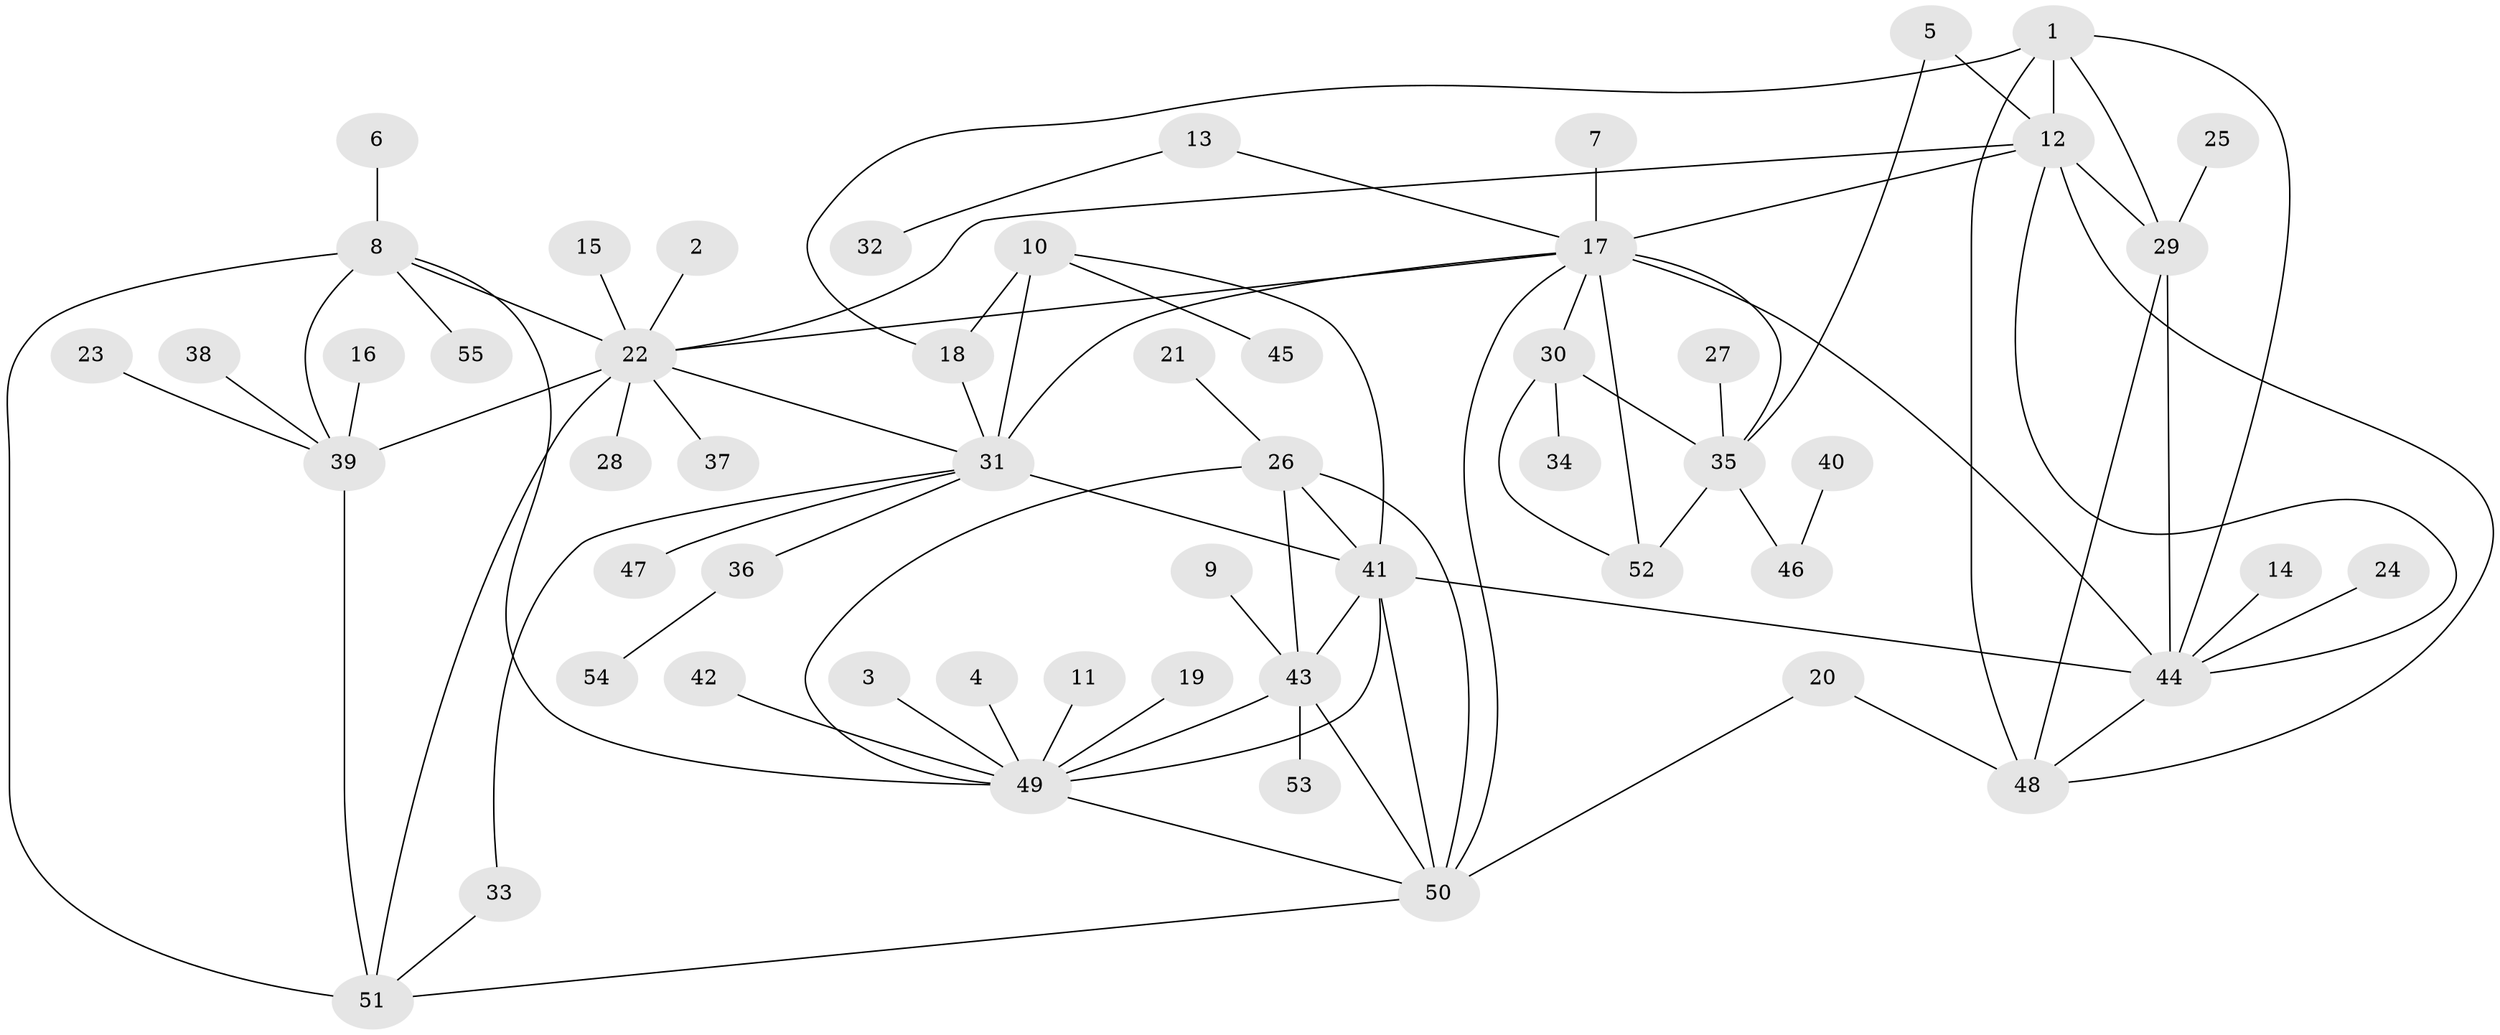 // original degree distribution, {7: 0.06363636363636363, 6: 0.02727272727272727, 8: 0.045454545454545456, 9: 0.02727272727272727, 12: 0.00909090909090909, 5: 0.02727272727272727, 10: 0.01818181818181818, 13: 0.00909090909090909, 1: 0.6, 2: 0.15454545454545454, 4: 0.01818181818181818}
// Generated by graph-tools (version 1.1) at 2025/02/03/09/25 03:02:39]
// undirected, 55 vertices, 85 edges
graph export_dot {
graph [start="1"]
  node [color=gray90,style=filled];
  1;
  2;
  3;
  4;
  5;
  6;
  7;
  8;
  9;
  10;
  11;
  12;
  13;
  14;
  15;
  16;
  17;
  18;
  19;
  20;
  21;
  22;
  23;
  24;
  25;
  26;
  27;
  28;
  29;
  30;
  31;
  32;
  33;
  34;
  35;
  36;
  37;
  38;
  39;
  40;
  41;
  42;
  43;
  44;
  45;
  46;
  47;
  48;
  49;
  50;
  51;
  52;
  53;
  54;
  55;
  1 -- 12 [weight=1.0];
  1 -- 18 [weight=1.0];
  1 -- 29 [weight=1.0];
  1 -- 44 [weight=1.0];
  1 -- 48 [weight=1.0];
  2 -- 22 [weight=1.0];
  3 -- 49 [weight=1.0];
  4 -- 49 [weight=1.0];
  5 -- 12 [weight=1.0];
  5 -- 35 [weight=1.0];
  6 -- 8 [weight=1.0];
  7 -- 17 [weight=1.0];
  8 -- 22 [weight=1.0];
  8 -- 39 [weight=2.0];
  8 -- 49 [weight=1.0];
  8 -- 51 [weight=1.0];
  8 -- 55 [weight=1.0];
  9 -- 43 [weight=1.0];
  10 -- 18 [weight=2.0];
  10 -- 31 [weight=4.0];
  10 -- 41 [weight=1.0];
  10 -- 45 [weight=1.0];
  11 -- 49 [weight=1.0];
  12 -- 17 [weight=1.0];
  12 -- 22 [weight=1.0];
  12 -- 29 [weight=1.0];
  12 -- 44 [weight=1.0];
  12 -- 48 [weight=1.0];
  13 -- 17 [weight=1.0];
  13 -- 32 [weight=1.0];
  14 -- 44 [weight=1.0];
  15 -- 22 [weight=1.0];
  16 -- 39 [weight=1.0];
  17 -- 22 [weight=1.0];
  17 -- 30 [weight=2.0];
  17 -- 31 [weight=1.0];
  17 -- 35 [weight=2.0];
  17 -- 44 [weight=1.0];
  17 -- 50 [weight=1.0];
  17 -- 52 [weight=2.0];
  18 -- 31 [weight=2.0];
  19 -- 49 [weight=1.0];
  20 -- 48 [weight=1.0];
  20 -- 50 [weight=1.0];
  21 -- 26 [weight=1.0];
  22 -- 28 [weight=1.0];
  22 -- 31 [weight=1.0];
  22 -- 37 [weight=1.0];
  22 -- 39 [weight=2.0];
  22 -- 51 [weight=1.0];
  23 -- 39 [weight=1.0];
  24 -- 44 [weight=1.0];
  25 -- 29 [weight=1.0];
  26 -- 41 [weight=1.0];
  26 -- 43 [weight=1.0];
  26 -- 49 [weight=1.0];
  26 -- 50 [weight=1.0];
  27 -- 35 [weight=1.0];
  29 -- 44 [weight=1.0];
  29 -- 48 [weight=1.0];
  30 -- 34 [weight=1.0];
  30 -- 35 [weight=1.0];
  30 -- 52 [weight=1.0];
  31 -- 33 [weight=1.0];
  31 -- 36 [weight=1.0];
  31 -- 41 [weight=1.0];
  31 -- 47 [weight=1.0];
  33 -- 51 [weight=1.0];
  35 -- 46 [weight=1.0];
  35 -- 52 [weight=1.0];
  36 -- 54 [weight=1.0];
  38 -- 39 [weight=1.0];
  39 -- 51 [weight=2.0];
  40 -- 46 [weight=1.0];
  41 -- 43 [weight=1.0];
  41 -- 44 [weight=1.0];
  41 -- 49 [weight=1.0];
  41 -- 50 [weight=1.0];
  42 -- 49 [weight=1.0];
  43 -- 49 [weight=1.0];
  43 -- 50 [weight=1.0];
  43 -- 53 [weight=1.0];
  44 -- 48 [weight=1.0];
  49 -- 50 [weight=1.0];
  50 -- 51 [weight=1.0];
}
